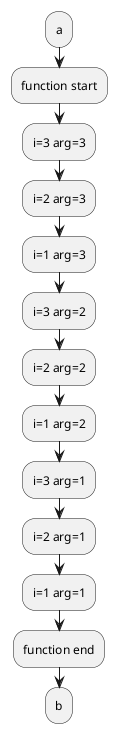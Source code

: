 {
  "sha1": "f7of4kttta84dkvezrq2906avnak322",
  "insertion": {
    "when": "2024-06-01T09:03:05.670Z",
    "url": "https://forum.plantuml.net/10838/there-better-way-implement-while-loop-perprocess-function",
    "user": "plantuml@gmail.com"
  }
}
@startuml
/' test
  de
 debut'/
!procedure $foo($arg)
:function start;
!while $arg!=0
  !$i=3
  !while $i!=0
    :i=$i arg=$arg;
    !$i = $i - 1
  !endwhile
  !$arg = $arg - 1
!endwhile
:function end;
!endprocedure
:a;
$foo(3)
:b;
@enduml
